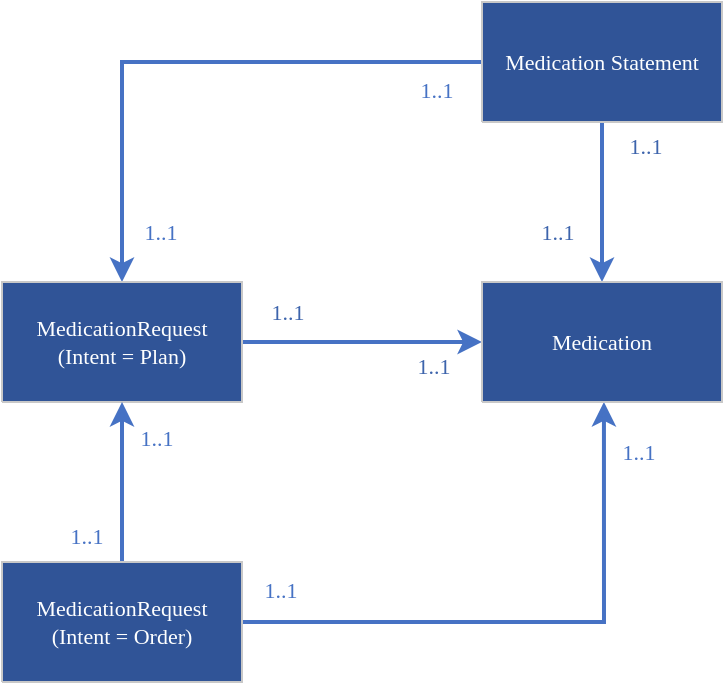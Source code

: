 <mxfile version="21.6.8" type="device" pages="3">
  <diagram name="Medication - acute" id="5p_6NuA7Xo8cybLJyBj8">
    <mxGraphModel dx="1406" dy="1214" grid="1" gridSize="10" guides="1" tooltips="1" connect="1" arrows="1" fold="1" page="1" pageScale="1" pageWidth="827" pageHeight="1169" math="0" shadow="0">
      <root>
        <mxCell id="0" />
        <mxCell id="1" parent="0" />
        <mxCell id="Fasu6YIQ_YTlwEl46jSE-23" style="edgeStyle=orthogonalEdgeStyle;rounded=0;orthogonalLoop=1;jettySize=auto;html=1;strokeColor=#4672C4;strokeWidth=2;fontFamily=Verdana;" parent="1" source="5" target="11" edge="1">
          <mxGeometry relative="1" as="geometry" />
        </mxCell>
        <mxCell id="Fasu6YIQ_YTlwEl46jSE-26" style="edgeStyle=orthogonalEdgeStyle;rounded=0;orthogonalLoop=1;jettySize=auto;html=1;strokeColor=#4672C4;strokeWidth=2;fontFamily=Verdana;" parent="1" source="5" target="6" edge="1">
          <mxGeometry relative="1" as="geometry" />
        </mxCell>
        <mxCell id="5" value="&lt;font style=&quot;font-size: 11px; color: rgb(254, 255, 255); direction: ltr; letter-spacing: 0px; line-height: 120%; opacity: 1;&quot;&gt;Medication Statement&lt;br style=&quot;font-size: 11px;&quot;&gt;&lt;/font&gt;" style="verticalAlign=middle;align=center;vsdxID=1083;fillColor=#305497;gradientColor=none;shape=stencil(nZBLDoAgDERP0z3SIyjew0SURgSD+Lu9kMZoXLhwN9O+tukAlrNpJg1SzDH4QW/URgNYgZTkjA4UkwJUgGXng+6DX1zLfmoymdXo17xh5zmRJ6Q42BWCfc2oJfdAr+Yv+AP9Cb7OJ3H/2JG1HNGz/84klThPVCc=);strokeColor=#c8c8c8;spacingTop=-1;spacingBottom=-1;spacingLeft=-1;spacingRight=-1;labelBackgroundColor=none;rounded=0;html=1;whiteSpace=wrap;fontFamily=Verdana;fontSize=11;" parent="1" vertex="1">
          <mxGeometry x="520" y="240" width="120" height="60" as="geometry" />
        </mxCell>
        <mxCell id="Fasu6YIQ_YTlwEl46jSE-27" style="edgeStyle=orthogonalEdgeStyle;rounded=0;orthogonalLoop=1;jettySize=auto;html=1;strokeColor=#4672C4;strokeWidth=2;fontFamily=Verdana;" parent="1" source="6" target="11" edge="1">
          <mxGeometry relative="1" as="geometry" />
        </mxCell>
        <mxCell id="6" value="&lt;font style=&quot;font-size: 11px; color: rgb(254, 255, 255); direction: ltr; letter-spacing: 0px; line-height: 120%; opacity: 1;&quot;&gt;MedicationRequest&lt;br style=&quot;font-size: 11px;&quot;&gt;(Intent = Plan)&lt;br style=&quot;font-size: 11px;&quot;&gt;&lt;/font&gt;" style="verticalAlign=middle;align=center;vsdxID=1084;fillColor=#305497;gradientColor=none;shape=stencil(nZBLDoAgDERP0z3SIyjew0SURgSD+Lu9kMZoXLhwN9O+tukAlrNpJg1SzDH4QW/URgNYgZTkjA4UkwJUgGXng+6DX1zLfmoymdXo17xh5zmRJ6Q42BWCfc2oJfdAr+Yv+AP9Cb7OJ3H/2JG1HNGz/84klThPVCc=);strokeColor=#c8c8c8;spacingTop=-1;spacingBottom=-1;spacingLeft=-1;spacingRight=-1;labelBackgroundColor=none;rounded=0;html=1;whiteSpace=wrap;fontFamily=Verdana;fontSize=11;" parent="1" vertex="1">
          <mxGeometry x="280" y="380" width="120" height="60" as="geometry" />
        </mxCell>
        <mxCell id="Fasu6YIQ_YTlwEl46jSE-25" style="edgeStyle=orthogonalEdgeStyle;rounded=0;orthogonalLoop=1;jettySize=auto;html=1;entryX=0.508;entryY=1;entryDx=0;entryDy=0;entryPerimeter=0;strokeColor=#4672C4;strokeWidth=2;fontFamily=Verdana;" parent="1" source="7" target="11" edge="1">
          <mxGeometry relative="1" as="geometry" />
        </mxCell>
        <mxCell id="Fasu6YIQ_YTlwEl46jSE-28" style="edgeStyle=orthogonalEdgeStyle;rounded=0;orthogonalLoop=1;jettySize=auto;html=1;strokeColor=#4672C4;strokeWidth=2;fontFamily=Verdana;" parent="1" source="7" target="6" edge="1">
          <mxGeometry relative="1" as="geometry" />
        </mxCell>
        <mxCell id="7" value="&lt;font style=&quot;font-size: 11px; color: rgb(254, 255, 255); direction: ltr; letter-spacing: 0px; line-height: 120%; opacity: 1;&quot;&gt;MedicationRequest&lt;br style=&quot;font-size: 11px;&quot;&gt;(Intent = Order)&lt;br style=&quot;font-size: 11px;&quot;&gt;&lt;/font&gt;" style="verticalAlign=middle;align=center;vsdxID=1085;fillColor=#305497;gradientColor=none;shape=stencil(nZBLDoAgDERP0z3SIyjew0SURgSD+Lu9kMZoXLhwN9O+tukAlrNpJg1SzDH4QW/URgNYgZTkjA4UkwJUgGXng+6DX1zLfmoymdXo17xh5zmRJ6Q42BWCfc2oJfdAr+Yv+AP9Cb7OJ3H/2JG1HNGz/84klThPVCc=);strokeColor=#c8c8c8;spacingTop=-1;spacingBottom=-1;spacingLeft=-1;spacingRight=-1;labelBackgroundColor=none;rounded=0;html=1;whiteSpace=wrap;fontFamily=Verdana;fontSize=11;" parent="1" vertex="1">
          <mxGeometry x="280" y="520" width="120" height="60" as="geometry" />
        </mxCell>
        <mxCell id="11" value="&lt;font style=&quot;font-size: 11px; color: rgb(254, 255, 255); direction: ltr; letter-spacing: 0px; line-height: 120%; opacity: 1;&quot;&gt;Medication&lt;br style=&quot;font-size: 11px;&quot;&gt;&lt;/font&gt;" style="verticalAlign=middle;align=center;vsdxID=1089;fillColor=#305497;gradientColor=none;shape=stencil(nZBLDoAgDERP0z3SIyjew0SURgSD+Lu9kMZoXLhwN9O+tukAlrNpJg1SzDH4QW/URgNYgZTkjA4UkwJUgGXng+6DX1zLfmoymdXo17xh5zmRJ6Q42BWCfc2oJfdAr+Yv+AP9Cb7OJ3H/2JG1HNGz/84klThPVCc=);strokeColor=#c8c8c8;spacingTop=-1;spacingBottom=-1;spacingLeft=-1;spacingRight=-1;labelBackgroundColor=none;rounded=0;html=1;whiteSpace=wrap;fontFamily=Verdana;fontSize=11;" parent="1" vertex="1">
          <mxGeometry x="520" y="380" width="120" height="60" as="geometry" />
        </mxCell>
        <mxCell id="2" value="Connector" parent="0" />
        <mxCell id="8" style="vsdxID=1086;fillColor=none;gradientColor=none;shape=stencil(nY9LDoAgDERP0z3SI/i5B4koRAWC+Lu9NI3xs3Q3075ppoDlbFTQIMWcoh/0ZttkACuQ0jqjo01ZAdaAZeej7qNfXMs+KCJJTX6lCzvnBCWkONgVgn3D6GjdA72Wv+AXmsXdh1957r7d84j/xvoE);strokeColor=#5488eb;strokeWidth=2;labelBackgroundColor=#ffffff;rounded=0;html=1;whiteSpace=wrap;fontFamily=Verdana;" parent="2" vertex="1">
          <mxGeometry x="520" y="380" width="-180" height="-110" as="geometry" />
        </mxCell>
        <mxCell id="9" value="&lt;font style=&quot;font-size: 11px; color: rgb(70, 114, 196); direction: ltr; letter-spacing: 0px; line-height: 120%; opacity: 1;&quot;&gt;1&lt;/font&gt;&lt;font style=&quot;font-size: 11px; color: rgb(70, 114, 196); direction: ltr; letter-spacing: 0px; line-height: 120%; opacity: 1;&quot;&gt;..&lt;/font&gt;&lt;font style=&quot;font-size: 11px; color: rgb(70, 114, 196); direction: ltr; letter-spacing: 0px; line-height: 120%; opacity: 1;&quot;&gt;1&lt;br&gt;&lt;/font&gt;" style="verticalAlign=middle;align=center;vsdxID=1087;fillColor=none;gradientColor=none;strokeColor=none;spacingTop=-3;spacingBottom=-3;spacingLeft=-3;spacingRight=-3;labelBackgroundColor=none;rounded=0;html=1;whiteSpace=wrap;fontFamily=Verdana;" parent="8" vertex="1">
          <mxGeometry x="-32" y="-103" width="19" height="13" as="geometry" />
        </mxCell>
        <mxCell id="10" value="&lt;font style=&quot;font-size: 11px; color: rgb(70, 114, 196); direction: ltr; letter-spacing: 0px; line-height: 120%; opacity: 1;&quot;&gt;1&lt;/font&gt;&lt;font style=&quot;font-size: 11px; color: rgb(70, 114, 196); direction: ltr; letter-spacing: 0px; line-height: 120%; opacity: 1;&quot;&gt;..&lt;/font&gt;&lt;font style=&quot;font-size: 11px; color: rgb(70, 114, 196); direction: ltr; letter-spacing: 0px; line-height: 120%; opacity: 1;&quot;&gt;1&lt;br&gt;&lt;/font&gt;" style="verticalAlign=middle;align=center;vsdxID=1088;fillColor=none;gradientColor=none;strokeColor=none;spacingTop=-3;spacingBottom=-3;spacingLeft=-3;spacingRight=-3;labelBackgroundColor=none;rounded=0;html=1;whiteSpace=wrap;fontFamily=Verdana;" parent="8" vertex="1">
          <mxGeometry x="-170" y="-32" width="19" height="13" as="geometry" />
        </mxCell>
        <mxCell id="12" style="vsdxID=1090;fillColor=none;gradientColor=none;shape=stencil(fY9LDoAgDERP0z3SI/i5BwkoRAWC+Lu9kMZojLqbad9MWsBy0sIr4GyKwfVqNTJqwAo4N1arYGJSgDVg2bqguuBmK8l7kcmsRrfkho1yLCc428kVjHxD6GDsJ/oDni2vaBLXLfTGffe8O43oZ6wP);strokeColor=#5488eb;strokeWidth=2;labelBackgroundColor=#ffffff;rounded=0;html=1;whiteSpace=wrap;fontFamily=Verdana;" parent="2" vertex="1">
          <mxGeometry x="580" y="559" width="-180" height="-120" as="geometry" />
        </mxCell>
        <mxCell id="13" value="&lt;font style=&quot;font-size: 11px; color: rgb(70, 114, 196); direction: ltr; letter-spacing: 0px; line-height: 120%; opacity: 1;&quot;&gt;1&lt;/font&gt;&lt;font style=&quot;font-size: 11px; color: rgb(70, 114, 196); direction: ltr; letter-spacing: 0px; line-height: 120%; opacity: 1;&quot;&gt;..&lt;/font&gt;&lt;font style=&quot;font-size: 11px; color: rgb(70, 114, 196); direction: ltr; letter-spacing: 0px; line-height: 120%; opacity: 1;&quot;&gt;1&lt;br&gt;&lt;/font&gt;" style="verticalAlign=middle;align=center;vsdxID=1091;fillColor=none;gradientColor=none;strokeColor=none;spacingTop=-3;spacingBottom=-3;spacingLeft=-3;spacingRight=-3;labelBackgroundColor=none;rounded=0;html=1;whiteSpace=wrap;fontFamily=Verdana;" parent="12" vertex="1">
          <mxGeometry x="9" y="-101" width="19" height="13" as="geometry" />
        </mxCell>
        <mxCell id="14" value="&lt;font style=&quot;font-size: 11px; color: rgb(70, 114, 196); direction: ltr; letter-spacing: 0px; line-height: 120%; opacity: 1;&quot;&gt;1..1&lt;br&gt;&lt;/font&gt;" style="verticalAlign=middle;align=center;vsdxID=1092;fillColor=none;gradientColor=none;strokeColor=none;spacingTop=-3;spacingBottom=-3;spacingLeft=-3;spacingRight=-3;labelBackgroundColor=none;rounded=0;html=1;whiteSpace=wrap;fontFamily=Verdana;" parent="12" vertex="1">
          <mxGeometry x="-170" y="-32" width="19" height="13" as="geometry" />
        </mxCell>
        <mxCell id="15" style="vsdxID=1093;fillColor=none;gradientColor=none;shape=stencil(fY9LDoAgDERP0z3SeALFe5iI0qhAEH+3F9KFxIW7mfa1nQI2m+m9Bim2GNysTxqiAWxBSrJGB4pJASrAZnRBT8HtdmDv+0xmtbojb7h4TuQJKW52NduOyYVsQVbij03iPcHpyt43TirxK6ge);strokeColor=#5488eb;strokeWidth=2;labelBackgroundColor=#FFFFFF;rounded=0;html=1;whiteSpace=wrap;fontFamily=Verdana;" parent="2" vertex="1">
          <mxGeometry x="516" y="396" width="-120" height="20" as="geometry" />
        </mxCell>
        <mxCell id="16" value="&lt;font style=&quot;font-size: 11px; color: rgb(61, 100, 172); direction: ltr; letter-spacing: 0px; line-height: 120%; opacity: 1;&quot;&gt;1&lt;/font&gt;&lt;font style=&quot;font-size: 11px; color: rgb(61, 100, 172); direction: ltr; letter-spacing: 0px; line-height: 120%; opacity: 1;&quot;&gt;..1&lt;br&gt;&lt;/font&gt;" style="verticalAlign=middle;align=center;vsdxID=1094;fillColor=none;gradientColor=none;strokeColor=none;labelBackgroundColor=#FFFFFF;rounded=0;html=1;whiteSpace=wrap;fontFamily=Verdana;" parent="15" vertex="1">
          <mxGeometry x="-35" y="14" width="30" height="24" as="geometry" />
        </mxCell>
        <mxCell id="17" value="&lt;font style=&quot;font-size: 11px; color: rgb(61, 100, 172); direction: ltr; letter-spacing: 0px; line-height: 120%; opacity: 1;&quot;&gt;1..1&lt;/font&gt;&lt;font style=&quot;font-size: 11px; color: rgb(61, 100, 172); direction: ltr; letter-spacing: 0px; line-height: 120%; opacity: 1;&quot;&gt;&lt;br&gt;&lt;/font&gt;" style="verticalAlign=middle;align=center;vsdxID=1095;fillColor=none;gradientColor=none;strokeColor=none;labelBackgroundColor=#FFFFFF;rounded=0;html=1;whiteSpace=wrap;fontFamily=Verdana;" parent="15" vertex="1">
          <mxGeometry x="-108" y="-13" width="30" height="24" as="geometry" />
        </mxCell>
        <mxCell id="18" style="vsdxID=1100;fillColor=none;gradientColor=none;shape=stencil(dY9JDoAgDEVP0z3SeAKHe5CI0qhAEKfbC+nCIXH3f/va/gJWi1FegxRLDG7UO3XRANYgJVmjA8WkABvAqndBD8GttmPvVSazmt2WNxw8V4o8IsXJthDsW2Ynsv/si0ziPsHpnr1vnFTiV7C5AA==);strokeColor=#5488eb;strokeWidth=2;labelBackgroundColor=#ffffff;rounded=0;html=1;whiteSpace=wrap;fontFamily=Verdana;" parent="2" vertex="1">
          <mxGeometry x="330" y="520" width="20" height="-80" as="geometry" />
        </mxCell>
        <mxCell id="19" value="&lt;font style=&quot;font-size: 11px; color: rgb(70, 114, 196); direction: ltr; letter-spacing: 0px; line-height: 120%; opacity: 1;&quot;&gt;1&lt;/font&gt;&lt;font style=&quot;font-size: 11px; color: rgb(70, 114, 196); direction: ltr; letter-spacing: 0px; line-height: 120%; opacity: 1;&quot;&gt;..1&lt;/font&gt;&lt;font style=&quot;font-size: 11px; color: rgb(70, 114, 196); direction: ltr; letter-spacing: 0px; line-height: 120%; opacity: 1;&quot;&gt;&lt;br&gt;&lt;/font&gt;" style="verticalAlign=middle;align=center;vsdxID=1101;fillColor=none;gradientColor=none;strokeColor=none;spacingTop=-3;spacingBottom=-3;spacingLeft=-3;spacingRight=-3;labelBackgroundColor=none;rounded=0;html=1;whiteSpace=wrap;fontFamily=Verdana;" parent="18" vertex="1">
          <mxGeometry x="18" y="-69" width="19" height="13" as="geometry" />
        </mxCell>
        <mxCell id="20" value="&lt;font style=&quot;font-size: 11px; color: rgb(70, 114, 196); direction: ltr; letter-spacing: 0px; line-height: 120%; opacity: 1;&quot;&gt;1&lt;/font&gt;&lt;font style=&quot;font-size: 11px; color: rgb(70, 114, 196); direction: ltr; letter-spacing: 0px; line-height: 120%; opacity: 1;&quot;&gt;..&lt;/font&gt;&lt;font style=&quot;font-size: 11px; color: rgb(70, 114, 196); direction: ltr; letter-spacing: 0px; line-height: 120%; opacity: 1;&quot;&gt;1&lt;br&gt;&lt;/font&gt;" style="verticalAlign=middle;align=center;vsdxID=1102;fillColor=none;gradientColor=none;strokeColor=none;spacingTop=-3;spacingBottom=-3;spacingLeft=-3;spacingRight=-3;labelBackgroundColor=none;rounded=0;html=1;whiteSpace=wrap;fontFamily=Verdana;" parent="18" vertex="1">
          <mxGeometry x="-17" y="-20" width="19" height="13" as="geometry" />
        </mxCell>
        <mxCell id="21" style="vsdxID=1189;fillColor=none;gradientColor=none;shape=stencil(dY9JDoAgDEVP0z3SeAKHe5CI0qhAEKfbC+nCIXH3f/va/gJWi1FegxRLDG7UO3XRANYgJVmjA8WkABvAqndBD8GttmPvVSazmt2WNxw8V4o8IsXJthDsW2Ynsv/si0ziPsHpnr1vnFTiV7C5AA==);strokeColor=#5488eb;strokeWidth=2;labelBackgroundColor=#FFFFFF;rounded=0;html=1;whiteSpace=wrap;fontFamily=Verdana;" parent="2" vertex="1">
          <mxGeometry x="590" y="300" width="-20" height="80" as="geometry" />
        </mxCell>
        <mxCell id="22" value="&lt;font style=&quot;font-size: 11px; color: rgb(61, 100, 172); direction: ltr; letter-spacing: 0px; line-height: 120%; opacity: 1;&quot;&gt;1&lt;/font&gt;&lt;font style=&quot;font-size: 11px; color: rgb(61, 100, 172); direction: ltr; letter-spacing: 0px; line-height: 120%; opacity: 1;&quot;&gt;..1&lt;br&gt;&lt;/font&gt;" style="verticalAlign=middle;align=center;vsdxID=1190;fillColor=none;gradientColor=none;strokeColor=none;labelBackgroundColor=#FFFFFF;rounded=0;html=1;whiteSpace=wrap;fontFamily=Verdana;" parent="21" vertex="1">
          <mxGeometry x="-47" y="43" width="30" height="24" as="geometry" />
        </mxCell>
        <mxCell id="23" value="&lt;font style=&quot;font-size: 11px; color: rgb(61, 100, 172); direction: ltr; letter-spacing: 0px; line-height: 120%; opacity: 1;&quot;&gt;1..1&lt;/font&gt;&lt;font style=&quot;font-size: 11px; color: rgb(61, 100, 172); direction: ltr; letter-spacing: 0px; line-height: 120%; opacity: 1;&quot;&gt;&lt;br&gt;&lt;/font&gt;" style="verticalAlign=middle;align=center;vsdxID=1191;fillColor=none;gradientColor=none;strokeColor=none;labelBackgroundColor=#FFFFFF;rounded=0;html=1;whiteSpace=wrap;fontFamily=Verdana;" parent="21" vertex="1">
          <mxGeometry x="-3" width="30" height="24" as="geometry" />
        </mxCell>
        <mxCell id="3" value="Annotations" parent="0" />
        <mxCell id="4" value="Relationships" parent="0" />
      </root>
    </mxGraphModel>
  </diagram>
  <diagram name="Medication - repeat" id="_2e-x1G7oihsgmBjrwap">
    <mxGraphModel dx="1406" dy="1214" grid="1" gridSize="10" guides="1" tooltips="1" connect="1" arrows="1" fold="1" page="1" pageScale="1" pageWidth="827" pageHeight="1169" math="0" shadow="0">
      <root>
        <mxCell id="0" />
        <mxCell id="1" parent="0" />
        <mxCell id="2MMG_qWxhIuf3SQ8Fz9g-4" style="edgeStyle=orthogonalEdgeStyle;rounded=0;orthogonalLoop=1;jettySize=auto;html=1;strokeColor=#4672C4;strokeWidth=2;fontFamily=Verdana;" parent="1" source="2MMG_qWxhIuf3SQ8Fz9g-6" target="2MMG_qWxhIuf3SQ8Fz9g-12" edge="1">
          <mxGeometry relative="1" as="geometry" />
        </mxCell>
        <mxCell id="2MMG_qWxhIuf3SQ8Fz9g-5" style="edgeStyle=orthogonalEdgeStyle;rounded=0;orthogonalLoop=1;jettySize=auto;html=1;strokeColor=#4672C4;strokeWidth=2;fontFamily=Verdana;" parent="1" source="2MMG_qWxhIuf3SQ8Fz9g-6" target="2MMG_qWxhIuf3SQ8Fz9g-8" edge="1">
          <mxGeometry relative="1" as="geometry" />
        </mxCell>
        <mxCell id="2MMG_qWxhIuf3SQ8Fz9g-6" value="&lt;font style=&quot;font-size: 11px; color: rgb(254, 255, 255); direction: ltr; letter-spacing: 0px; line-height: 120%; opacity: 1;&quot;&gt;Medication Statement&lt;br style=&quot;font-size: 11px;&quot;&gt;&lt;/font&gt;" style="verticalAlign=middle;align=center;vsdxID=1083;fillColor=#305497;gradientColor=none;shape=stencil(nZBLDoAgDERP0z3SIyjew0SURgSD+Lu9kMZoXLhwN9O+tukAlrNpJg1SzDH4QW/URgNYgZTkjA4UkwJUgGXng+6DX1zLfmoymdXo17xh5zmRJ6Q42BWCfc2oJfdAr+Yv+AP9Cb7OJ3H/2JG1HNGz/84klThPVCc=);strokeColor=#c8c8c8;spacingTop=-1;spacingBottom=-1;spacingLeft=-1;spacingRight=-1;labelBackgroundColor=none;rounded=0;html=1;whiteSpace=wrap;fontFamily=Verdana;fontSize=11;" parent="1" vertex="1">
          <mxGeometry x="540" y="230" width="120" height="60" as="geometry" />
        </mxCell>
        <mxCell id="2MMG_qWxhIuf3SQ8Fz9g-7" style="edgeStyle=orthogonalEdgeStyle;rounded=0;orthogonalLoop=1;jettySize=auto;html=1;strokeColor=#4672C4;strokeWidth=2;fontFamily=Verdana;" parent="1" source="2MMG_qWxhIuf3SQ8Fz9g-8" target="2MMG_qWxhIuf3SQ8Fz9g-12" edge="1">
          <mxGeometry relative="1" as="geometry" />
        </mxCell>
        <mxCell id="2MMG_qWxhIuf3SQ8Fz9g-8" value="&lt;font style=&quot;font-size: 11px; color: rgb(254, 255, 255); direction: ltr; letter-spacing: 0px; line-height: 120%; opacity: 1;&quot;&gt;MedicationRequest&lt;br style=&quot;font-size: 11px;&quot;&gt;(Intent = Plan)&lt;br style=&quot;font-size: 11px;&quot;&gt;&lt;/font&gt;" style="verticalAlign=middle;align=center;vsdxID=1084;fillColor=#305497;gradientColor=none;shape=stencil(nZBLDoAgDERP0z3SIyjew0SURgSD+Lu9kMZoXLhwN9O+tukAlrNpJg1SzDH4QW/URgNYgZTkjA4UkwJUgGXng+6DX1zLfmoymdXo17xh5zmRJ6Q42BWCfc2oJfdAr+Yv+AP9Cb7OJ3H/2JG1HNGz/84klThPVCc=);strokeColor=#c8c8c8;spacingTop=-1;spacingBottom=-1;spacingLeft=-1;spacingRight=-1;labelBackgroundColor=none;rounded=0;html=1;whiteSpace=wrap;fontFamily=Verdana;fontSize=11;" parent="1" vertex="1">
          <mxGeometry x="300" y="370" width="120" height="60" as="geometry" />
        </mxCell>
        <mxCell id="2MMG_qWxhIuf3SQ8Fz9g-9" style="edgeStyle=orthogonalEdgeStyle;rounded=0;orthogonalLoop=1;jettySize=auto;html=1;entryX=0.508;entryY=1;entryDx=0;entryDy=0;entryPerimeter=0;strokeColor=#4672C4;strokeWidth=2;fontFamily=Verdana;" parent="1" source="2MMG_qWxhIuf3SQ8Fz9g-11" target="2MMG_qWxhIuf3SQ8Fz9g-12" edge="1">
          <mxGeometry relative="1" as="geometry" />
        </mxCell>
        <mxCell id="2MMG_qWxhIuf3SQ8Fz9g-10" style="edgeStyle=orthogonalEdgeStyle;rounded=0;orthogonalLoop=1;jettySize=auto;html=1;strokeColor=#4672C4;strokeWidth=2;fontFamily=Verdana;" parent="1" source="2MMG_qWxhIuf3SQ8Fz9g-11" target="2MMG_qWxhIuf3SQ8Fz9g-8" edge="1">
          <mxGeometry relative="1" as="geometry" />
        </mxCell>
        <mxCell id="2MMG_qWxhIuf3SQ8Fz9g-11" value="&lt;font style=&quot;font-size: 11px; color: rgb(254, 255, 255); direction: ltr; letter-spacing: 0px; line-height: 120%; opacity: 1;&quot;&gt;MedicationRequest&lt;br style=&quot;font-size: 11px;&quot;&gt;(Intent = Order)&lt;br style=&quot;font-size: 11px;&quot;&gt;&lt;/font&gt;" style="verticalAlign=middle;align=center;vsdxID=1085;fillColor=#305497;gradientColor=none;shape=stencil(nZBLDoAgDERP0z3SIyjew0SURgSD+Lu9kMZoXLhwN9O+tukAlrNpJg1SzDH4QW/URgNYgZTkjA4UkwJUgGXng+6DX1zLfmoymdXo17xh5zmRJ6Q42BWCfc2oJfdAr+Yv+AP9Cb7OJ3H/2JG1HNGz/84klThPVCc=);strokeColor=#c8c8c8;spacingTop=-1;spacingBottom=-1;spacingLeft=-1;spacingRight=-1;labelBackgroundColor=none;rounded=0;html=1;whiteSpace=wrap;fontFamily=Verdana;fontSize=11;" parent="1" vertex="1">
          <mxGeometry x="300" y="510" width="120" height="60" as="geometry" />
        </mxCell>
        <mxCell id="2MMG_qWxhIuf3SQ8Fz9g-12" value="&lt;font style=&quot;font-size: 11px; color: rgb(254, 255, 255); direction: ltr; letter-spacing: 0px; line-height: 120%; opacity: 1;&quot;&gt;Medication&lt;br style=&quot;font-size: 11px;&quot;&gt;&lt;/font&gt;" style="verticalAlign=middle;align=center;vsdxID=1089;fillColor=#305497;gradientColor=none;shape=stencil(nZBLDoAgDERP0z3SIyjew0SURgSD+Lu9kMZoXLhwN9O+tukAlrNpJg1SzDH4QW/URgNYgZTkjA4UkwJUgGXng+6DX1zLfmoymdXo17xh5zmRJ6Q42BWCfc2oJfdAr+Yv+AP9Cb7OJ3H/2JG1HNGz/84klThPVCc=);strokeColor=#c8c8c8;spacingTop=-1;spacingBottom=-1;spacingLeft=-1;spacingRight=-1;labelBackgroundColor=none;rounded=0;html=1;whiteSpace=wrap;fontFamily=Verdana;fontSize=11;" parent="1" vertex="1">
          <mxGeometry x="540" y="370" width="120" height="60" as="geometry" />
        </mxCell>
        <mxCell id="2MMG_qWxhIuf3SQ8Fz9g-13" style="vsdxID=1086;fillColor=none;gradientColor=none;shape=stencil(nY9LDoAgDERP0z3SI/i5B4koRAWC+Lu9NI3xs3Q3075ppoDlbFTQIMWcoh/0ZttkACuQ0jqjo01ZAdaAZeej7qNfXMs+KCJJTX6lCzvnBCWkONgVgn3D6GjdA72Wv+AXmsXdh1957r7d84j/xvoE);strokeColor=#5488eb;strokeWidth=2;labelBackgroundColor=#ffffff;rounded=0;html=1;whiteSpace=wrap;fontFamily=Verdana;" parent="1" vertex="1">
          <mxGeometry x="540" y="370" width="-180" height="-110" as="geometry" />
        </mxCell>
        <mxCell id="2MMG_qWxhIuf3SQ8Fz9g-14" value="&lt;font style=&quot;font-size: 11px; color: rgb(70, 114, 196); direction: ltr; letter-spacing: 0px; line-height: 120%; opacity: 1;&quot;&gt;1&lt;/font&gt;&lt;font style=&quot;font-size: 11px; color: rgb(70, 114, 196); direction: ltr; letter-spacing: 0px; line-height: 120%; opacity: 1;&quot;&gt;..&lt;/font&gt;&lt;font style=&quot;font-size: 11px; color: rgb(70, 114, 196); direction: ltr; letter-spacing: 0px; line-height: 120%; opacity: 1;&quot;&gt;1&lt;br&gt;&lt;/font&gt;" style="verticalAlign=middle;align=center;vsdxID=1087;fillColor=none;gradientColor=none;strokeColor=none;spacingTop=-3;spacingBottom=-3;spacingLeft=-3;spacingRight=-3;labelBackgroundColor=none;rounded=0;html=1;whiteSpace=wrap;fontFamily=Verdana;" parent="2MMG_qWxhIuf3SQ8Fz9g-13" vertex="1">
          <mxGeometry x="-32" y="-103" width="19" height="13" as="geometry" />
        </mxCell>
        <mxCell id="2MMG_qWxhIuf3SQ8Fz9g-15" value="&lt;font style=&quot;font-size: 11px; color: rgb(70, 114, 196); direction: ltr; letter-spacing: 0px; line-height: 120%; opacity: 1;&quot;&gt;1&lt;/font&gt;&lt;font style=&quot;font-size: 11px; color: rgb(70, 114, 196); direction: ltr; letter-spacing: 0px; line-height: 120%; opacity: 1;&quot;&gt;..&lt;/font&gt;&lt;font style=&quot;font-size: 11px; color: rgb(70, 114, 196); direction: ltr; letter-spacing: 0px; line-height: 120%; opacity: 1;&quot;&gt;1&lt;br&gt;&lt;/font&gt;" style="verticalAlign=middle;align=center;vsdxID=1088;fillColor=none;gradientColor=none;strokeColor=none;spacingTop=-3;spacingBottom=-3;spacingLeft=-3;spacingRight=-3;labelBackgroundColor=none;rounded=0;html=1;whiteSpace=wrap;fontFamily=Verdana;" parent="2MMG_qWxhIuf3SQ8Fz9g-13" vertex="1">
          <mxGeometry x="-170" y="-32" width="19" height="13" as="geometry" />
        </mxCell>
        <mxCell id="2MMG_qWxhIuf3SQ8Fz9g-16" style="vsdxID=1090;fillColor=none;gradientColor=none;shape=stencil(fY9LDoAgDERP0z3SI/i5BwkoRAWC+Lu9kMZojLqbad9MWsBy0sIr4GyKwfVqNTJqwAo4N1arYGJSgDVg2bqguuBmK8l7kcmsRrfkho1yLCc428kVjHxD6GDsJ/oDni2vaBLXLfTGffe8O43oZ6wP);strokeColor=#5488eb;strokeWidth=2;labelBackgroundColor=#ffffff;rounded=0;html=1;whiteSpace=wrap;container=0;fontFamily=Verdana;" parent="1" vertex="1">
          <mxGeometry x="600" y="549" width="-180" height="-120" as="geometry" />
        </mxCell>
        <mxCell id="2MMG_qWxhIuf3SQ8Fz9g-19" style="vsdxID=1093;fillColor=none;gradientColor=none;shape=stencil(fY9LDoAgDERP0z3SeALFe5iI0qhAEH+3F9KFxIW7mfa1nQI2m+m9Bim2GNysTxqiAWxBSrJGB4pJASrAZnRBT8HtdmDv+0xmtbojb7h4TuQJKW52NduOyYVsQVbij03iPcHpyt43TirxK6ge);strokeColor=#5488eb;strokeWidth=2;labelBackgroundColor=#FFFFFF;rounded=0;html=1;whiteSpace=wrap;fontFamily=Verdana;" parent="1" vertex="1">
          <mxGeometry x="536" y="386" width="-120" height="20" as="geometry" />
        </mxCell>
        <mxCell id="2MMG_qWxhIuf3SQ8Fz9g-20" value="&lt;font style=&quot;font-size: 11px; color: rgb(61, 100, 172); direction: ltr; letter-spacing: 0px; line-height: 120%; opacity: 1;&quot;&gt;1&lt;/font&gt;&lt;font style=&quot;font-size: 11px; color: rgb(61, 100, 172); direction: ltr; letter-spacing: 0px; line-height: 120%; opacity: 1;&quot;&gt;..1&lt;br&gt;&lt;/font&gt;" style="verticalAlign=middle;align=center;vsdxID=1094;fillColor=none;gradientColor=none;strokeColor=none;labelBackgroundColor=#FFFFFF;rounded=0;html=1;whiteSpace=wrap;fontFamily=Verdana;" parent="2MMG_qWxhIuf3SQ8Fz9g-19" vertex="1">
          <mxGeometry x="-35" y="14" width="30" height="24" as="geometry" />
        </mxCell>
        <mxCell id="2MMG_qWxhIuf3SQ8Fz9g-21" value="&lt;font style=&quot;font-size: 11px; color: rgb(61, 100, 172); direction: ltr; letter-spacing: 0px; line-height: 120%; opacity: 1;&quot;&gt;1..1&lt;/font&gt;&lt;font style=&quot;font-size: 11px; color: rgb(61, 100, 172); direction: ltr; letter-spacing: 0px; line-height: 120%; opacity: 1;&quot;&gt;&lt;br&gt;&lt;/font&gt;" style="verticalAlign=middle;align=center;vsdxID=1095;fillColor=none;gradientColor=none;strokeColor=none;labelBackgroundColor=#FFFFFF;rounded=0;html=1;whiteSpace=wrap;fontFamily=Verdana;" parent="2MMG_qWxhIuf3SQ8Fz9g-19" vertex="1">
          <mxGeometry x="-108" y="-13" width="30" height="24" as="geometry" />
        </mxCell>
        <mxCell id="2MMG_qWxhIuf3SQ8Fz9g-22" style="vsdxID=1100;fillColor=none;gradientColor=none;shape=stencil(dY9JDoAgDEVP0z3SeAKHe5CI0qhAEKfbC+nCIXH3f/va/gJWi1FegxRLDG7UO3XRANYgJVmjA8WkABvAqndBD8GttmPvVSazmt2WNxw8V4o8IsXJthDsW2Ynsv/si0ziPsHpnr1vnFTiV7C5AA==);strokeColor=#5488eb;strokeWidth=2;labelBackgroundColor=#ffffff;rounded=0;html=1;whiteSpace=wrap;fontFamily=Verdana;" parent="1" vertex="1">
          <mxGeometry x="350" y="510" width="20" height="-80" as="geometry" />
        </mxCell>
        <mxCell id="2MMG_qWxhIuf3SQ8Fz9g-23" value="&lt;font style=&quot;font-size: 11px; color: rgb(70, 114, 196); direction: ltr; letter-spacing: 0px; line-height: 120%; opacity: 1;&quot;&gt;1&lt;/font&gt;&lt;font style=&quot;font-size: 11px; color: rgb(70, 114, 196); direction: ltr; letter-spacing: 0px; line-height: 120%; opacity: 1;&quot;&gt;..1&lt;/font&gt;&lt;font style=&quot;font-size: 11px; color: rgb(70, 114, 196); direction: ltr; letter-spacing: 0px; line-height: 120%; opacity: 1;&quot;&gt;&lt;br&gt;&lt;/font&gt;" style="verticalAlign=middle;align=center;vsdxID=1101;fillColor=none;gradientColor=none;strokeColor=none;spacingTop=-3;spacingBottom=-3;spacingLeft=-3;spacingRight=-3;labelBackgroundColor=none;rounded=0;html=1;whiteSpace=wrap;fontFamily=Verdana;" parent="2MMG_qWxhIuf3SQ8Fz9g-22" vertex="1">
          <mxGeometry x="18" y="-69" width="19" height="13" as="geometry" />
        </mxCell>
        <mxCell id="2MMG_qWxhIuf3SQ8Fz9g-24" value="&lt;font style=&quot;font-size: 11px; color: rgb(70, 114, 196); direction: ltr; letter-spacing: 0px; line-height: 120%; opacity: 1;&quot;&gt;1&lt;/font&gt;&lt;font style=&quot;font-size: 11px; color: rgb(70, 114, 196); direction: ltr; letter-spacing: 0px; line-height: 120%; opacity: 1;&quot;&gt;..*&lt;/font&gt;&lt;font style=&quot;font-size: 11px; color: rgb(70, 114, 196); direction: ltr; letter-spacing: 0px; line-height: 120%; opacity: 1;&quot;&gt;&lt;br&gt;&lt;/font&gt;" style="verticalAlign=middle;align=center;vsdxID=1102;fillColor=none;gradientColor=none;strokeColor=none;spacingTop=-3;spacingBottom=-3;spacingLeft=-3;spacingRight=-3;labelBackgroundColor=none;rounded=0;html=1;whiteSpace=wrap;fontFamily=Verdana;" parent="2MMG_qWxhIuf3SQ8Fz9g-22" vertex="1">
          <mxGeometry x="-17" y="-20" width="19" height="13" as="geometry" />
        </mxCell>
        <mxCell id="2MMG_qWxhIuf3SQ8Fz9g-25" style="vsdxID=1189;fillColor=none;gradientColor=none;shape=stencil(dY9JDoAgDEVP0z3SeAKHe5CI0qhAEKfbC+nCIXH3f/va/gJWi1FegxRLDG7UO3XRANYgJVmjA8WkABvAqndBD8GttmPvVSazmt2WNxw8V4o8IsXJthDsW2Ynsv/si0ziPsHpnr1vnFTiV7C5AA==);strokeColor=#5488eb;strokeWidth=2;labelBackgroundColor=#FFFFFF;rounded=0;html=1;whiteSpace=wrap;fontFamily=Verdana;" parent="1" vertex="1">
          <mxGeometry x="610" y="290" width="-20" height="80" as="geometry" />
        </mxCell>
        <mxCell id="2MMG_qWxhIuf3SQ8Fz9g-26" value="&lt;font style=&quot;font-size: 11px; color: rgb(61, 100, 172); direction: ltr; letter-spacing: 0px; line-height: 120%; opacity: 1;&quot;&gt;1&lt;/font&gt;&lt;font style=&quot;font-size: 11px; color: rgb(61, 100, 172); direction: ltr; letter-spacing: 0px; line-height: 120%; opacity: 1;&quot;&gt;..1&lt;br&gt;&lt;/font&gt;" style="verticalAlign=middle;align=center;vsdxID=1190;fillColor=none;gradientColor=none;strokeColor=none;labelBackgroundColor=#FFFFFF;rounded=0;html=1;whiteSpace=wrap;fontFamily=Verdana;" parent="2MMG_qWxhIuf3SQ8Fz9g-25" vertex="1">
          <mxGeometry x="-47" y="43" width="30" height="24" as="geometry" />
        </mxCell>
        <mxCell id="2MMG_qWxhIuf3SQ8Fz9g-27" value="&lt;font style=&quot;font-size: 11px; color: rgb(61, 100, 172); direction: ltr; letter-spacing: 0px; line-height: 120%; opacity: 1;&quot;&gt;1..1&lt;/font&gt;&lt;font style=&quot;font-size: 11px; color: rgb(61, 100, 172); direction: ltr; letter-spacing: 0px; line-height: 120%; opacity: 1;&quot;&gt;&lt;br&gt;&lt;/font&gt;" style="verticalAlign=middle;align=center;vsdxID=1191;fillColor=none;gradientColor=none;strokeColor=none;labelBackgroundColor=#FFFFFF;rounded=0;html=1;whiteSpace=wrap;fontFamily=Verdana;" parent="2MMG_qWxhIuf3SQ8Fz9g-25" vertex="1">
          <mxGeometry x="-3" width="30" height="24" as="geometry" />
        </mxCell>
        <mxCell id="2MMG_qWxhIuf3SQ8Fz9g-17" value="&lt;font style=&quot;font-size: 11px; color: rgb(70, 114, 196); direction: ltr; letter-spacing: 0px; line-height: 120%; opacity: 1;&quot;&gt;1&lt;/font&gt;&lt;font style=&quot;font-size: 11px; color: rgb(70, 114, 196); direction: ltr; letter-spacing: 0px; line-height: 120%; opacity: 1;&quot;&gt;..&lt;/font&gt;&lt;font style=&quot;font-size: 11px; color: rgb(70, 114, 196); direction: ltr; letter-spacing: 0px; line-height: 120%; opacity: 1;&quot;&gt;1&lt;br&gt;&lt;/font&gt;" style="verticalAlign=middle;align=center;vsdxID=1091;fillColor=none;gradientColor=none;strokeColor=none;spacingTop=-3;spacingBottom=-3;spacingLeft=-3;spacingRight=-3;labelBackgroundColor=none;rounded=0;html=1;whiteSpace=wrap;fontFamily=Verdana;" parent="1" vertex="1">
          <mxGeometry x="609" y="448" width="19" height="13" as="geometry" />
        </mxCell>
        <mxCell id="2MMG_qWxhIuf3SQ8Fz9g-18" value="&lt;font style=&quot;font-size: 11px; color: rgb(70, 114, 196); direction: ltr; letter-spacing: 0px; line-height: 120%; opacity: 1;&quot;&gt;1..*&lt;br&gt;&lt;/font&gt;" style="verticalAlign=middle;align=center;vsdxID=1092;fillColor=none;gradientColor=none;strokeColor=none;spacingTop=-3;spacingBottom=-3;spacingLeft=-3;spacingRight=-3;labelBackgroundColor=none;rounded=0;html=1;whiteSpace=wrap;fontFamily=Verdana;" parent="1" vertex="1">
          <mxGeometry x="429" y="517" width="19" height="13" as="geometry" />
        </mxCell>
        <mxCell id="2" value="Connector" parent="0" />
        <mxCell id="3" value="Annotations" parent="0" />
        <mxCell id="4" value="Relationships" parent="0" />
      </root>
    </mxGraphModel>
  </diagram>
  <diagram name="Medication - unissued" id="WCcFTDj06iFnaEV3_w2E">
    <mxGraphModel dx="803" dy="694" grid="1" gridSize="10" guides="1" tooltips="1" connect="1" arrows="1" fold="1" page="1" pageScale="1" pageWidth="827" pageHeight="1169" math="0" shadow="0">
      <root>
        <mxCell id="0" />
        <mxCell id="1" parent="0" />
        <mxCell id="fwYUw0p6T5In0921yqst-16" style="edgeStyle=orthogonalEdgeStyle;rounded=0;orthogonalLoop=1;jettySize=auto;html=1;strokeColor=#4672C4;strokeWidth=2;fontFamily=Verdana;" parent="1" source="fwYUw0p6T5In0921yqst-18" target="fwYUw0p6T5In0921yqst-24" edge="1">
          <mxGeometry relative="1" as="geometry" />
        </mxCell>
        <mxCell id="fwYUw0p6T5In0921yqst-17" style="edgeStyle=orthogonalEdgeStyle;rounded=0;orthogonalLoop=1;jettySize=auto;html=1;strokeColor=#4672C4;strokeWidth=2;fontFamily=Verdana;" parent="1" source="fwYUw0p6T5In0921yqst-18" target="fwYUw0p6T5In0921yqst-20" edge="1">
          <mxGeometry relative="1" as="geometry" />
        </mxCell>
        <mxCell id="fwYUw0p6T5In0921yqst-18" value="&lt;font style=&quot;font-size: 11px; color: rgb(254, 255, 255); direction: ltr; letter-spacing: 0px; line-height: 120%; opacity: 1;&quot;&gt;Medication Statement&lt;br style=&quot;font-size: 11px;&quot;&gt;&lt;/font&gt;" style="verticalAlign=middle;align=center;vsdxID=1083;fillColor=#305497;gradientColor=none;shape=stencil(nZBLDoAgDERP0z3SIyjew0SURgSD+Lu9kMZoXLhwN9O+tukAlrNpJg1SzDH4QW/URgNYgZTkjA4UkwJUgGXng+6DX1zLfmoymdXo17xh5zmRJ6Q42BWCfc2oJfdAr+Yv+AP9Cb7OJ3H/2JG1HNGz/84klThPVCc=);strokeColor=#c8c8c8;spacingTop=-1;spacingBottom=-1;spacingLeft=-1;spacingRight=-1;labelBackgroundColor=none;rounded=0;html=1;whiteSpace=wrap;fontFamily=Verdana;fontSize=11;" parent="1" vertex="1">
          <mxGeometry x="540" y="230" width="120" height="60" as="geometry" />
        </mxCell>
        <mxCell id="fwYUw0p6T5In0921yqst-19" style="edgeStyle=orthogonalEdgeStyle;rounded=0;orthogonalLoop=1;jettySize=auto;html=1;strokeColor=#4672C4;strokeWidth=2;fontFamily=Verdana;" parent="1" source="fwYUw0p6T5In0921yqst-20" target="fwYUw0p6T5In0921yqst-24" edge="1">
          <mxGeometry relative="1" as="geometry" />
        </mxCell>
        <mxCell id="fwYUw0p6T5In0921yqst-20" value="&lt;font style=&quot;font-size: 11px; color: rgb(254, 255, 255); direction: ltr; letter-spacing: 0px; line-height: 120%; opacity: 1;&quot;&gt;MedicationRequest&lt;br style=&quot;font-size: 11px;&quot;&gt;(Intent = Plan)&lt;br style=&quot;font-size: 11px;&quot;&gt;&lt;/font&gt;" style="verticalAlign=middle;align=center;vsdxID=1084;fillColor=#305497;gradientColor=none;shape=stencil(nZBLDoAgDERP0z3SIyjew0SURgSD+Lu9kMZoXLhwN9O+tukAlrNpJg1SzDH4QW/URgNYgZTkjA4UkwJUgGXng+6DX1zLfmoymdXo17xh5zmRJ6Q42BWCfc2oJfdAr+Yv+AP9Cb7OJ3H/2JG1HNGz/84klThPVCc=);strokeColor=#c8c8c8;spacingTop=-1;spacingBottom=-1;spacingLeft=-1;spacingRight=-1;labelBackgroundColor=none;rounded=0;html=1;whiteSpace=wrap;fontFamily=Verdana;fontSize=11;" parent="1" vertex="1">
          <mxGeometry x="300" y="370" width="120" height="60" as="geometry" />
        </mxCell>
        <mxCell id="fwYUw0p6T5In0921yqst-24" value="&lt;font style=&quot;font-size: 11px; color: rgb(254, 255, 255); direction: ltr; letter-spacing: 0px; line-height: 120%; opacity: 1;&quot;&gt;Medication&lt;br style=&quot;font-size: 11px;&quot;&gt;&lt;/font&gt;" style="verticalAlign=middle;align=center;vsdxID=1089;fillColor=#305497;gradientColor=none;shape=stencil(nZBLDoAgDERP0z3SIyjew0SURgSD+Lu9kMZoXLhwN9O+tukAlrNpJg1SzDH4QW/URgNYgZTkjA4UkwJUgGXng+6DX1zLfmoymdXo17xh5zmRJ6Q42BWCfc2oJfdAr+Yv+AP9Cb7OJ3H/2JG1HNGz/84klThPVCc=);strokeColor=#c8c8c8;spacingTop=-1;spacingBottom=-1;spacingLeft=-1;spacingRight=-1;labelBackgroundColor=none;rounded=0;html=1;whiteSpace=wrap;fontFamily=Verdana;fontSize=11;" parent="1" vertex="1">
          <mxGeometry x="540" y="370" width="120" height="60" as="geometry" />
        </mxCell>
        <mxCell id="fwYUw0p6T5In0921yqst-25" style="vsdxID=1086;fillColor=none;gradientColor=none;shape=stencil(nY9LDoAgDERP0z3SI/i5B4koRAWC+Lu9NI3xs3Q3075ppoDlbFTQIMWcoh/0ZttkACuQ0jqjo01ZAdaAZeej7qNfXMs+KCJJTX6lCzvnBCWkONgVgn3D6GjdA72Wv+AXmsXdh1957r7d84j/xvoE);strokeColor=#5488eb;strokeWidth=2;labelBackgroundColor=#ffffff;rounded=0;html=1;whiteSpace=wrap;fontFamily=Verdana;" parent="1" vertex="1">
          <mxGeometry x="540" y="370" width="-180" height="-110" as="geometry" />
        </mxCell>
        <mxCell id="fwYUw0p6T5In0921yqst-26" value="&lt;font style=&quot;font-size: 11px; color: rgb(70, 114, 196); direction: ltr; letter-spacing: 0px; line-height: 120%; opacity: 1;&quot;&gt;1&lt;/font&gt;&lt;font style=&quot;font-size: 11px; color: rgb(70, 114, 196); direction: ltr; letter-spacing: 0px; line-height: 120%; opacity: 1;&quot;&gt;..&lt;/font&gt;&lt;font style=&quot;font-size: 11px; color: rgb(70, 114, 196); direction: ltr; letter-spacing: 0px; line-height: 120%; opacity: 1;&quot;&gt;1&lt;br&gt;&lt;/font&gt;" style="verticalAlign=middle;align=center;vsdxID=1087;fillColor=none;gradientColor=none;strokeColor=none;spacingTop=-3;spacingBottom=-3;spacingLeft=-3;spacingRight=-3;labelBackgroundColor=none;rounded=0;html=1;whiteSpace=wrap;fontFamily=Verdana;" parent="fwYUw0p6T5In0921yqst-25" vertex="1">
          <mxGeometry x="-32" y="-103" width="19" height="13" as="geometry" />
        </mxCell>
        <mxCell id="fwYUw0p6T5In0921yqst-27" value="&lt;font style=&quot;font-size: 11px; color: rgb(70, 114, 196); direction: ltr; letter-spacing: 0px; line-height: 120%; opacity: 1;&quot;&gt;1&lt;/font&gt;&lt;font style=&quot;font-size: 11px; color: rgb(70, 114, 196); direction: ltr; letter-spacing: 0px; line-height: 120%; opacity: 1;&quot;&gt;..&lt;/font&gt;&lt;font style=&quot;font-size: 11px; color: rgb(70, 114, 196); direction: ltr; letter-spacing: 0px; line-height: 120%; opacity: 1;&quot;&gt;1&lt;br&gt;&lt;/font&gt;" style="verticalAlign=middle;align=center;vsdxID=1088;fillColor=none;gradientColor=none;strokeColor=none;spacingTop=-3;spacingBottom=-3;spacingLeft=-3;spacingRight=-3;labelBackgroundColor=none;rounded=0;html=1;whiteSpace=wrap;fontFamily=Verdana;" parent="fwYUw0p6T5In0921yqst-25" vertex="1">
          <mxGeometry x="-170" y="-32" width="19" height="13" as="geometry" />
        </mxCell>
        <mxCell id="fwYUw0p6T5In0921yqst-28" style="vsdxID=1090;fillColor=none;gradientColor=none;shape=stencil(fY9LDoAgDERP0z3SI/i5BwkoRAWC+Lu9kMZojLqbad9MWsBy0sIr4GyKwfVqNTJqwAo4N1arYGJSgDVg2bqguuBmK8l7kcmsRrfkho1yLCc428kVjHxD6GDsJ/oDni2vaBLXLfTGffe8O43oZ6wP);strokeColor=#5488eb;strokeWidth=2;labelBackgroundColor=#ffffff;rounded=0;html=1;whiteSpace=wrap;container=0;fontFamily=Verdana;" parent="1" vertex="1">
          <mxGeometry x="600" y="549" width="-180" height="-120" as="geometry" />
        </mxCell>
        <mxCell id="fwYUw0p6T5In0921yqst-29" style="vsdxID=1093;fillColor=none;gradientColor=none;shape=stencil(fY9LDoAgDERP0z3SeALFe5iI0qhAEH+3F9KFxIW7mfa1nQI2m+m9Bim2GNysTxqiAWxBSrJGB4pJASrAZnRBT8HtdmDv+0xmtbojb7h4TuQJKW52NduOyYVsQVbij03iPcHpyt43TirxK6ge);strokeColor=#5488eb;strokeWidth=2;labelBackgroundColor=#FFFFFF;rounded=0;html=1;whiteSpace=wrap;fontFamily=Verdana;" parent="1" vertex="1">
          <mxGeometry x="536" y="386" width="-120" height="20" as="geometry" />
        </mxCell>
        <mxCell id="fwYUw0p6T5In0921yqst-30" value="&lt;font style=&quot;font-size: 11px; color: rgb(61, 100, 172); direction: ltr; letter-spacing: 0px; line-height: 120%; opacity: 1;&quot;&gt;1&lt;/font&gt;&lt;font style=&quot;font-size: 11px; color: rgb(61, 100, 172); direction: ltr; letter-spacing: 0px; line-height: 120%; opacity: 1;&quot;&gt;..1&lt;br&gt;&lt;/font&gt;" style="verticalAlign=middle;align=center;vsdxID=1094;fillColor=none;gradientColor=none;strokeColor=none;labelBackgroundColor=#FFFFFF;rounded=0;html=1;whiteSpace=wrap;fontFamily=Verdana;" parent="fwYUw0p6T5In0921yqst-29" vertex="1">
          <mxGeometry x="-35" y="14" width="30" height="24" as="geometry" />
        </mxCell>
        <mxCell id="fwYUw0p6T5In0921yqst-31" value="&lt;font style=&quot;font-size: 11px; color: rgb(61, 100, 172); direction: ltr; letter-spacing: 0px; line-height: 120%; opacity: 1;&quot;&gt;1..1&lt;/font&gt;&lt;font style=&quot;font-size: 11px; color: rgb(61, 100, 172); direction: ltr; letter-spacing: 0px; line-height: 120%; opacity: 1;&quot;&gt;&lt;br&gt;&lt;/font&gt;" style="verticalAlign=middle;align=center;vsdxID=1095;fillColor=none;gradientColor=none;strokeColor=none;labelBackgroundColor=#FFFFFF;rounded=0;html=1;whiteSpace=wrap;fontFamily=Verdana;" parent="fwYUw0p6T5In0921yqst-29" vertex="1">
          <mxGeometry x="-108" y="-13" width="30" height="24" as="geometry" />
        </mxCell>
        <mxCell id="fwYUw0p6T5In0921yqst-32" style="vsdxID=1100;fillColor=none;gradientColor=none;shape=stencil(dY9JDoAgDEVP0z3SeAKHe5CI0qhAEKfbC+nCIXH3f/va/gJWi1FegxRLDG7UO3XRANYgJVmjA8WkABvAqndBD8GttmPvVSazmt2WNxw8V4o8IsXJthDsW2Ynsv/si0ziPsHpnr1vnFTiV7C5AA==);strokeColor=#5488eb;strokeWidth=2;labelBackgroundColor=#ffffff;rounded=0;html=1;whiteSpace=wrap;fontFamily=Verdana;" parent="1" vertex="1">
          <mxGeometry x="350" y="510" width="20" height="-80" as="geometry" />
        </mxCell>
        <mxCell id="fwYUw0p6T5In0921yqst-35" style="vsdxID=1189;fillColor=none;gradientColor=none;shape=stencil(dY9JDoAgDEVP0z3SeAKHe5CI0qhAEKfbC+nCIXH3f/va/gJWi1FegxRLDG7UO3XRANYgJVmjA8WkABvAqndBD8GttmPvVSazmt2WNxw8V4o8IsXJthDsW2Ynsv/si0ziPsHpnr1vnFTiV7C5AA==);strokeColor=#5488eb;strokeWidth=2;labelBackgroundColor=#FFFFFF;rounded=0;html=1;whiteSpace=wrap;fontFamily=Verdana;" parent="1" vertex="1">
          <mxGeometry x="610" y="290" width="-20" height="80" as="geometry" />
        </mxCell>
        <mxCell id="fwYUw0p6T5In0921yqst-36" value="&lt;font style=&quot;font-size: 11px; color: rgb(61, 100, 172); direction: ltr; letter-spacing: 0px; line-height: 120%; opacity: 1;&quot;&gt;1&lt;/font&gt;&lt;font style=&quot;font-size: 11px; color: rgb(61, 100, 172); direction: ltr; letter-spacing: 0px; line-height: 120%; opacity: 1;&quot;&gt;..1&lt;br&gt;&lt;/font&gt;" style="verticalAlign=middle;align=center;vsdxID=1190;fillColor=none;gradientColor=none;strokeColor=none;labelBackgroundColor=#FFFFFF;rounded=0;html=1;whiteSpace=wrap;fontFamily=Verdana;" parent="fwYUw0p6T5In0921yqst-35" vertex="1">
          <mxGeometry x="-47" y="43" width="30" height="24" as="geometry" />
        </mxCell>
        <mxCell id="fwYUw0p6T5In0921yqst-37" value="&lt;font style=&quot;font-size: 11px; color: rgb(61, 100, 172); direction: ltr; letter-spacing: 0px; line-height: 120%; opacity: 1;&quot;&gt;1..1&lt;/font&gt;&lt;font style=&quot;font-size: 11px; color: rgb(61, 100, 172); direction: ltr; letter-spacing: 0px; line-height: 120%; opacity: 1;&quot;&gt;&lt;br&gt;&lt;/font&gt;" style="verticalAlign=middle;align=center;vsdxID=1191;fillColor=none;gradientColor=none;strokeColor=none;labelBackgroundColor=#FFFFFF;rounded=0;html=1;whiteSpace=wrap;fontFamily=Verdana;" parent="fwYUw0p6T5In0921yqst-35" vertex="1">
          <mxGeometry x="-3" width="30" height="24" as="geometry" />
        </mxCell>
        <mxCell id="2" value="Connector" parent="0" />
        <mxCell id="3" value="Annotations" parent="0" />
        <mxCell id="4" value="Relationships" parent="0" />
      </root>
    </mxGraphModel>
  </diagram>
</mxfile>
